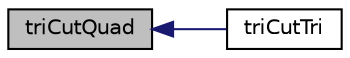 digraph "triCutQuad"
{
  bgcolor="transparent";
  edge [fontname="Helvetica",fontsize="10",labelfontname="Helvetica",labelfontsize="10"];
  node [fontname="Helvetica",fontsize="10",shape=record];
  rankdir="LR";
  Node1 [label="triCutQuad",height=0.2,width=0.4,color="black", fillcolor="grey75", style="filled" fontcolor="black"];
  Node1 -> Node2 [dir="back",color="midnightblue",fontsize="10",style="solid",fontname="Helvetica"];
  Node2 [label="triCutTri",height=0.2,width=0.4,color="black",URL="$namespaceFoam.html#af71b12a41ae81fc7dc33ad8d788ff3cc",tooltip="Cut a tri from a tri and apply an operation to the result. The cut is made. "];
}
